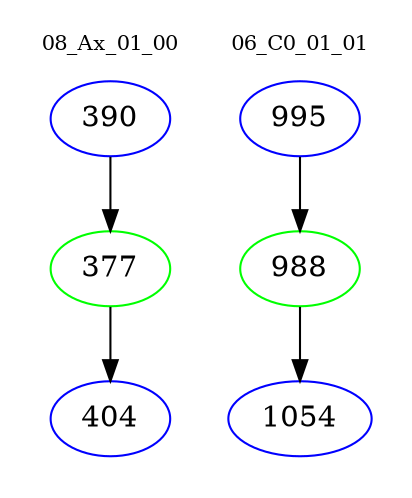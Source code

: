 digraph{
subgraph cluster_0 {
color = white
label = "08_Ax_01_00";
fontsize=10;
T0_390 [label="390", color="blue"]
T0_390 -> T0_377 [color="black"]
T0_377 [label="377", color="green"]
T0_377 -> T0_404 [color="black"]
T0_404 [label="404", color="blue"]
}
subgraph cluster_1 {
color = white
label = "06_C0_01_01";
fontsize=10;
T1_995 [label="995", color="blue"]
T1_995 -> T1_988 [color="black"]
T1_988 [label="988", color="green"]
T1_988 -> T1_1054 [color="black"]
T1_1054 [label="1054", color="blue"]
}
}
